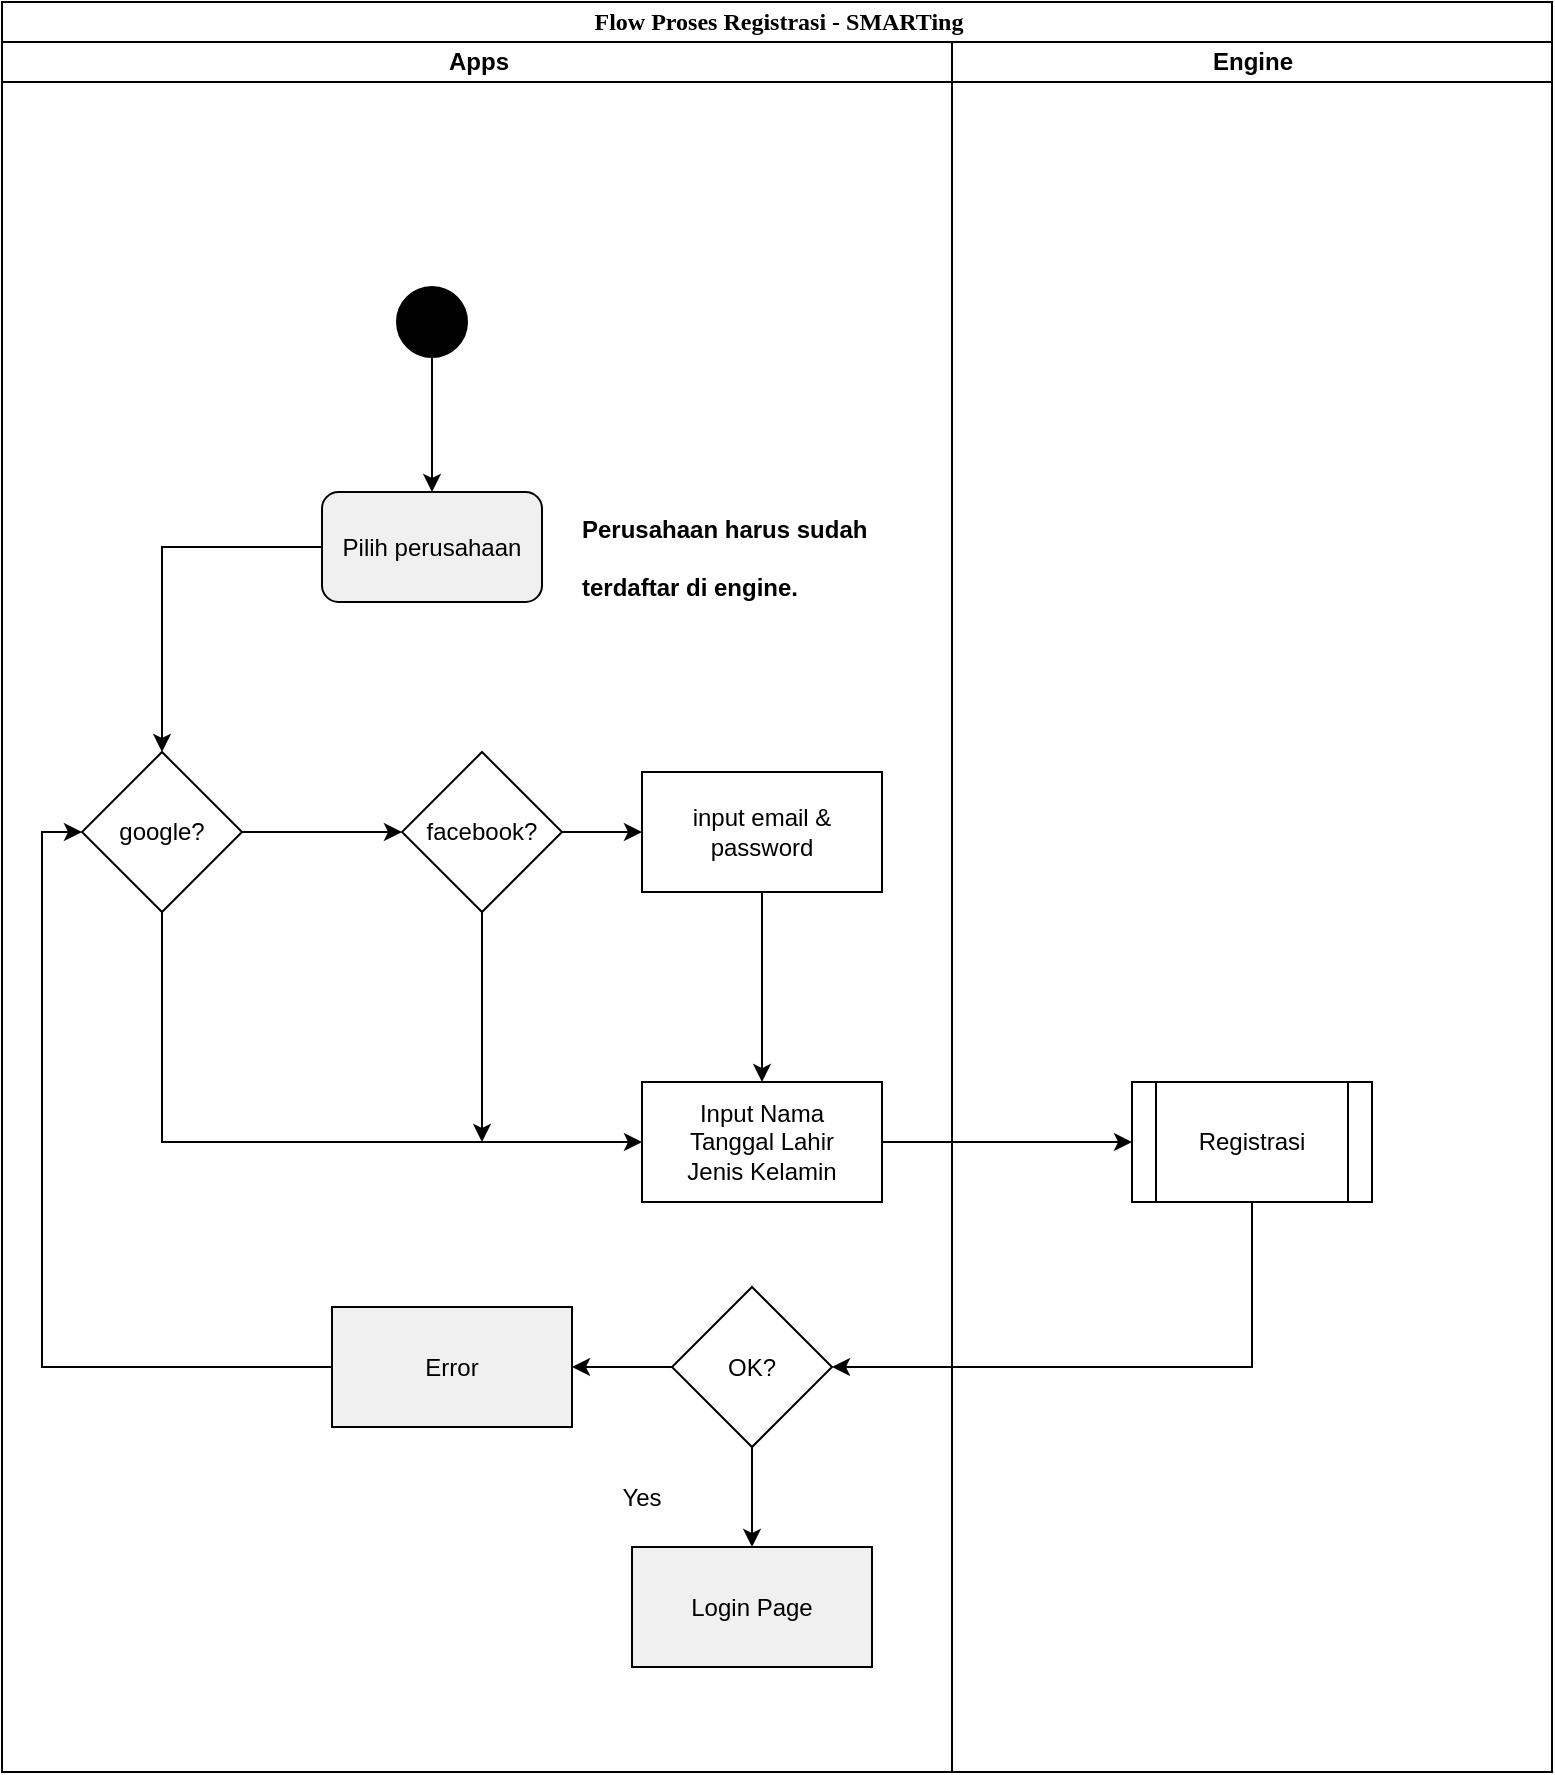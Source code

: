 <mxfile version="10.6.7" type="github"><diagram name="Registration" id="0783ab3e-0a74-02c8-0abd-f7b4e66b4bec"><mxGraphModel dx="998" dy="436" grid="1" gridSize="10" guides="1" tooltips="1" connect="1" arrows="1" fold="1" page="1" pageScale="1" pageWidth="850" pageHeight="1100" background="#ffffff" math="0" shadow="0"><root><mxCell id="0"/><mxCell id="1" parent="0"/><mxCell id="1c1d494c118603dd-1" value="Flow Proses Registrasi - SMARTing" style="swimlane;html=1;childLayout=stackLayout;startSize=20;rounded=0;shadow=0;comic=0;labelBackgroundColor=none;strokeColor=#000000;strokeWidth=1;fillColor=#ffffff;fontFamily=Verdana;fontSize=12;fontColor=#000000;align=center;" parent="1" vertex="1"><mxGeometry x="60" y="40" width="775" height="885" as="geometry"/></mxCell><mxCell id="0CFU2j4-C3ETbRMeRFRA-15" style="edgeStyle=orthogonalEdgeStyle;rounded=0;orthogonalLoop=1;jettySize=auto;html=1;entryX=1;entryY=0.5;entryDx=0;entryDy=0;exitX=0.5;exitY=1;exitDx=0;exitDy=0;" parent="1c1d494c118603dd-1" source="0CFU2j4-C3ETbRMeRFRA-9" target="0CFU2j4-C3ETbRMeRFRA-14" edge="1"><mxGeometry relative="1" as="geometry"><Array as="points"><mxPoint x="625" y="683"/></Array><mxPoint x="600" y="652.5" as="sourcePoint"/></mxGeometry></mxCell><mxCell id="1c1d494c118603dd-2" value="Apps" style="swimlane;html=1;startSize=20;" parent="1c1d494c118603dd-1" vertex="1"><mxGeometry y="20" width="475" height="865" as="geometry"><mxRectangle y="20" width="70" height="970" as="alternateBounds"/></mxGeometry></mxCell><mxCell id="0CFU2j4-C3ETbRMeRFRA-7" value="" style="edgeStyle=orthogonalEdgeStyle;rounded=0;orthogonalLoop=1;jettySize=auto;html=1;" parent="1c1d494c118603dd-2" source="0CFU2j4-C3ETbRMeRFRA-3" target="0CFU2j4-C3ETbRMeRFRA-6" edge="1"><mxGeometry relative="1" as="geometry"/></mxCell><mxCell id="0CFU2j4-C3ETbRMeRFRA-3" value="google?&lt;br&gt;" style="rhombus;whiteSpace=wrap;html=1;" parent="1c1d494c118603dd-2" vertex="1"><mxGeometry x="40" y="355" width="80" height="80" as="geometry"/></mxCell><mxCell id="0CFU2j4-C3ETbRMeRFRA-12" style="edgeStyle=orthogonalEdgeStyle;rounded=0;orthogonalLoop=1;jettySize=auto;html=1;entryX=0;entryY=0.5;entryDx=0;entryDy=0;" parent="1c1d494c118603dd-2" source="0CFU2j4-C3ETbRMeRFRA-6" target="0CFU2j4-C3ETbRMeRFRA-8" edge="1"><mxGeometry relative="1" as="geometry"/></mxCell><mxCell id="0CFU2j4-C3ETbRMeRFRA-6" value="facebook?&lt;br&gt;" style="rhombus;whiteSpace=wrap;html=1;" parent="1c1d494c118603dd-2" vertex="1"><mxGeometry x="200" y="355" width="80" height="80" as="geometry"/></mxCell><mxCell id="0CFU2j4-C3ETbRMeRFRA-11" value="" style="edgeStyle=orthogonalEdgeStyle;rounded=0;orthogonalLoop=1;jettySize=auto;html=1;exitX=0.5;exitY=1;exitDx=0;exitDy=0;entryX=0;entryY=0.5;entryDx=0;entryDy=0;" parent="1c1d494c118603dd-2" source="0CFU2j4-C3ETbRMeRFRA-3" edge="1" target="VfjZbDceX-1RI3yKAC3--1"><mxGeometry relative="1" as="geometry"><mxPoint x="240" y="515" as="sourcePoint"/><mxPoint x="240" y="545" as="targetPoint"/><Array as="points"><mxPoint x="80" y="550"/></Array></mxGeometry></mxCell><mxCell id="VfjZbDceX-1RI3yKAC3--5" style="edgeStyle=orthogonalEdgeStyle;rounded=0;orthogonalLoop=1;jettySize=auto;html=1;entryX=0.5;entryY=0;entryDx=0;entryDy=0;" edge="1" parent="1c1d494c118603dd-2" source="0CFU2j4-C3ETbRMeRFRA-8" target="VfjZbDceX-1RI3yKAC3--1"><mxGeometry relative="1" as="geometry"/></mxCell><mxCell id="0CFU2j4-C3ETbRMeRFRA-8" value="input email &amp;amp; password" style="rounded=0;whiteSpace=wrap;html=1;" parent="1c1d494c118603dd-2" vertex="1"><mxGeometry x="320" y="365" width="120" height="60" as="geometry"/></mxCell><mxCell id="0CFU2j4-C3ETbRMeRFRA-19" style="edgeStyle=orthogonalEdgeStyle;rounded=0;orthogonalLoop=1;jettySize=auto;html=1;entryX=1;entryY=0.5;entryDx=0;entryDy=0;" parent="1c1d494c118603dd-2" source="0CFU2j4-C3ETbRMeRFRA-14" target="0CFU2j4-C3ETbRMeRFRA-18" edge="1"><mxGeometry relative="1" as="geometry"/></mxCell><mxCell id="0CFU2j4-C3ETbRMeRFRA-27" style="edgeStyle=orthogonalEdgeStyle;rounded=0;orthogonalLoop=1;jettySize=auto;html=1;entryX=0.5;entryY=0;entryDx=0;entryDy=0;" parent="1c1d494c118603dd-2" source="0CFU2j4-C3ETbRMeRFRA-14" target="0CFU2j4-C3ETbRMeRFRA-26" edge="1"><mxGeometry relative="1" as="geometry"/></mxCell><mxCell id="0CFU2j4-C3ETbRMeRFRA-14" value="OK?" style="rhombus;whiteSpace=wrap;html=1;" parent="1c1d494c118603dd-2" vertex="1"><mxGeometry x="335" y="622.5" width="80" height="80" as="geometry"/></mxCell><mxCell id="0CFU2j4-C3ETbRMeRFRA-16" value="" style="ellipse;whiteSpace=wrap;html=1;aspect=fixed;fillColor=#000000;" parent="1c1d494c118603dd-2" vertex="1"><mxGeometry x="197.5" y="122.5" width="35" height="35" as="geometry"/></mxCell><mxCell id="VfjZbDceX-1RI3yKAC3--7" style="edgeStyle=orthogonalEdgeStyle;rounded=0;orthogonalLoop=1;jettySize=auto;html=1;entryX=0;entryY=0.5;entryDx=0;entryDy=0;" edge="1" parent="1c1d494c118603dd-2" source="0CFU2j4-C3ETbRMeRFRA-18" target="0CFU2j4-C3ETbRMeRFRA-3"><mxGeometry relative="1" as="geometry"/></mxCell><mxCell id="0CFU2j4-C3ETbRMeRFRA-18" value="Error" style="rounded=0;whiteSpace=wrap;html=1;fillColor=#F0F0F0;" parent="1c1d494c118603dd-2" vertex="1"><mxGeometry x="165" y="632.5" width="120" height="60" as="geometry"/></mxCell><mxCell id="0CFU2j4-C3ETbRMeRFRA-20" value="Yes" style="text;html=1;strokeColor=none;fillColor=none;align=center;verticalAlign=middle;whiteSpace=wrap;rounded=0;" parent="1c1d494c118603dd-2" vertex="1"><mxGeometry x="300" y="717.5" width="40" height="20" as="geometry"/></mxCell><mxCell id="0CFU2j4-C3ETbRMeRFRA-28" style="edgeStyle=orthogonalEdgeStyle;rounded=0;orthogonalLoop=1;jettySize=auto;html=1;entryX=0.5;entryY=0;entryDx=0;entryDy=0;" parent="1c1d494c118603dd-2" source="0CFU2j4-C3ETbRMeRFRA-21" target="0CFU2j4-C3ETbRMeRFRA-3" edge="1"><mxGeometry relative="1" as="geometry"/></mxCell><mxCell id="0CFU2j4-C3ETbRMeRFRA-21" value="Pilih perusahaan" style="rounded=1;whiteSpace=wrap;html=1;fillColor=#F0F0F0;" parent="1c1d494c118603dd-2" vertex="1"><mxGeometry x="160" y="225" width="110" height="55" as="geometry"/></mxCell><mxCell id="0CFU2j4-C3ETbRMeRFRA-25" style="edgeStyle=orthogonalEdgeStyle;rounded=0;orthogonalLoop=1;jettySize=auto;html=1;entryX=0.5;entryY=0;entryDx=0;entryDy=0;" parent="1c1d494c118603dd-2" source="0CFU2j4-C3ETbRMeRFRA-16" target="0CFU2j4-C3ETbRMeRFRA-21" edge="1"><mxGeometry relative="1" as="geometry"><mxPoint x="217.5" y="165" as="targetPoint"/></mxGeometry></mxCell><mxCell id="0CFU2j4-C3ETbRMeRFRA-26" value="Login Page" style="rounded=0;whiteSpace=wrap;html=1;fillColor=#F0F0F0;" parent="1c1d494c118603dd-2" vertex="1"><mxGeometry x="315" y="752.5" width="120" height="60" as="geometry"/></mxCell><mxCell id="0CFU2j4-C3ETbRMeRFRA-29" value="&lt;h1&gt;&lt;font style=&quot;font-size: 12px&quot;&gt;Perusahaan harus sudah terdaftar di engine.&amp;nbsp;&lt;/font&gt;&lt;/h1&gt;" style="text;html=1;strokeColor=none;fillColor=none;spacing=5;spacingTop=-20;whiteSpace=wrap;overflow=hidden;rounded=0;" parent="1c1d494c118603dd-2" vertex="1"><mxGeometry x="285" y="220" width="155" height="70" as="geometry"/></mxCell><mxCell id="VfjZbDceX-1RI3yKAC3--1" value="Input Nama&lt;br&gt;Tanggal Lahir&lt;br&gt;Jenis Kelamin&lt;br&gt;" style="rounded=0;whiteSpace=wrap;html=1;" vertex="1" parent="1c1d494c118603dd-2"><mxGeometry x="320" y="520" width="120" height="60" as="geometry"/></mxCell><mxCell id="1c1d494c118603dd-4" value="Engine" style="swimlane;html=1;startSize=20;" parent="1c1d494c118603dd-1" vertex="1"><mxGeometry x="475" y="20" width="300" height="865" as="geometry"/></mxCell><mxCell id="0CFU2j4-C3ETbRMeRFRA-9" value="Registrasi" style="shape=process;whiteSpace=wrap;html=1;backgroundOutline=1;" parent="1c1d494c118603dd-4" vertex="1"><mxGeometry x="90" y="520" width="120" height="60" as="geometry"/></mxCell><mxCell id="VfjZbDceX-1RI3yKAC3--2" style="edgeStyle=orthogonalEdgeStyle;rounded=0;orthogonalLoop=1;jettySize=auto;html=1;entryX=0;entryY=0.5;entryDx=0;entryDy=0;" edge="1" parent="1c1d494c118603dd-1" source="VfjZbDceX-1RI3yKAC3--1" target="0CFU2j4-C3ETbRMeRFRA-9"><mxGeometry relative="1" as="geometry"/></mxCell><mxCell id="VfjZbDceX-1RI3yKAC3--6" style="edgeStyle=orthogonalEdgeStyle;rounded=0;orthogonalLoop=1;jettySize=auto;html=1;" edge="1" parent="1" source="0CFU2j4-C3ETbRMeRFRA-6"><mxGeometry relative="1" as="geometry"><mxPoint x="300" y="610" as="targetPoint"/></mxGeometry></mxCell></root></mxGraphModel></diagram><diagram id="6WpdsXTnPvGuXtW6yYV3" name="Login"><mxGraphModel dx="998" dy="436" grid="1" gridSize="10" guides="1" tooltips="1" connect="1" arrows="1" fold="1" page="1" pageScale="1" pageWidth="850" pageHeight="1100" math="0" shadow="0"><root><mxCell id="4ZE6rSqHs4GeRzrq6VBN-0"/><mxCell id="4ZE6rSqHs4GeRzrq6VBN-1" parent="4ZE6rSqHs4GeRzrq6VBN-0"/><mxCell id="hX__b6_h7eozhHyxHp2e-0" value="Flow Proses Login - SMARTing" style="swimlane;html=1;childLayout=stackLayout;startSize=20;rounded=0;shadow=0;comic=0;labelBackgroundColor=none;strokeColor=#000000;strokeWidth=1;fillColor=#ffffff;fontFamily=Verdana;fontSize=12;fontColor=#000000;align=center;" vertex="1" parent="4ZE6rSqHs4GeRzrq6VBN-1"><mxGeometry x="42.5" y="40" width="775" height="885" as="geometry"/></mxCell><mxCell id="hX__b6_h7eozhHyxHp2e-1" style="edgeStyle=orthogonalEdgeStyle;rounded=0;orthogonalLoop=1;jettySize=auto;html=1;entryX=0;entryY=0.5;entryDx=0;entryDy=0;exitX=0.5;exitY=1;exitDx=0;exitDy=0;" edge="1" parent="hX__b6_h7eozhHyxHp2e-0" source="hX__b6_h7eozhHyxHp2e-7" target="hX__b6_h7eozhHyxHp2e-23"><mxGeometry relative="1" as="geometry"><mxPoint x="240" y="530" as="sourcePoint"/><Array as="points"><mxPoint x="240" y="565"/><mxPoint x="540" y="565"/></Array></mxGeometry></mxCell><mxCell id="hX__b6_h7eozhHyxHp2e-2" style="edgeStyle=orthogonalEdgeStyle;rounded=0;orthogonalLoop=1;jettySize=auto;html=1;entryX=1;entryY=0.5;entryDx=0;entryDy=0;" edge="1" parent="hX__b6_h7eozhHyxHp2e-0" source="hX__b6_h7eozhHyxHp2e-23" target="hX__b6_h7eozhHyxHp2e-12"><mxGeometry relative="1" as="geometry"><Array as="points"><mxPoint x="600" y="625"/></Array></mxGeometry></mxCell><mxCell id="hX__b6_h7eozhHyxHp2e-3" value="Apps" style="swimlane;html=1;startSize=20;" vertex="1" parent="hX__b6_h7eozhHyxHp2e-0"><mxGeometry y="20" width="475" height="865" as="geometry"><mxRectangle y="20" width="70" height="970" as="alternateBounds"/></mxGeometry></mxCell><mxCell id="hX__b6_h7eozhHyxHp2e-4" value="" style="edgeStyle=orthogonalEdgeStyle;rounded=0;orthogonalLoop=1;jettySize=auto;html=1;" edge="1" parent="hX__b6_h7eozhHyxHp2e-3" source="hX__b6_h7eozhHyxHp2e-5" target="hX__b6_h7eozhHyxHp2e-7"><mxGeometry relative="1" as="geometry"/></mxCell><mxCell id="hX__b6_h7eozhHyxHp2e-5" value="google?&lt;br&gt;" style="rhombus;whiteSpace=wrap;html=1;" vertex="1" parent="hX__b6_h7eozhHyxHp2e-3"><mxGeometry x="40" y="395" width="80" height="80" as="geometry"/></mxCell><mxCell id="hX__b6_h7eozhHyxHp2e-6" style="edgeStyle=orthogonalEdgeStyle;rounded=0;orthogonalLoop=1;jettySize=auto;html=1;entryX=0;entryY=0.5;entryDx=0;entryDy=0;" edge="1" parent="hX__b6_h7eozhHyxHp2e-3" source="hX__b6_h7eozhHyxHp2e-7" target="hX__b6_h7eozhHyxHp2e-9"><mxGeometry relative="1" as="geometry"/></mxCell><mxCell id="hX__b6_h7eozhHyxHp2e-7" value="facebook?&lt;br&gt;" style="rhombus;whiteSpace=wrap;html=1;" vertex="1" parent="hX__b6_h7eozhHyxHp2e-3"><mxGeometry x="200" y="395" width="80" height="80" as="geometry"/></mxCell><mxCell id="hX__b6_h7eozhHyxHp2e-8" value="" style="edgeStyle=orthogonalEdgeStyle;rounded=0;orthogonalLoop=1;jettySize=auto;html=1;exitX=0.5;exitY=1;exitDx=0;exitDy=0;" edge="1" parent="hX__b6_h7eozhHyxHp2e-3" source="hX__b6_h7eozhHyxHp2e-5"><mxGeometry relative="1" as="geometry"><mxPoint x="240" y="515" as="sourcePoint"/><mxPoint x="240" y="545" as="targetPoint"/><Array as="points"><mxPoint x="80" y="545"/><mxPoint x="240" y="545"/></Array></mxGeometry></mxCell><mxCell id="hX__b6_h7eozhHyxHp2e-9" value="input email &amp;amp; password" style="rounded=0;whiteSpace=wrap;html=1;" vertex="1" parent="hX__b6_h7eozhHyxHp2e-3"><mxGeometry x="315" y="405" width="120" height="60" as="geometry"/></mxCell><mxCell id="hX__b6_h7eozhHyxHp2e-10" style="edgeStyle=orthogonalEdgeStyle;rounded=0;orthogonalLoop=1;jettySize=auto;html=1;entryX=1;entryY=0.5;entryDx=0;entryDy=0;" edge="1" parent="hX__b6_h7eozhHyxHp2e-3" source="hX__b6_h7eozhHyxHp2e-12" target="hX__b6_h7eozhHyxHp2e-14"><mxGeometry relative="1" as="geometry"/></mxCell><mxCell id="hX__b6_h7eozhHyxHp2e-11" style="edgeStyle=orthogonalEdgeStyle;rounded=0;orthogonalLoop=1;jettySize=auto;html=1;entryX=0.5;entryY=0;entryDx=0;entryDy=0;" edge="1" parent="hX__b6_h7eozhHyxHp2e-3" source="hX__b6_h7eozhHyxHp2e-12" target="hX__b6_h7eozhHyxHp2e-20"><mxGeometry relative="1" as="geometry"/></mxCell><mxCell id="hX__b6_h7eozhHyxHp2e-12" value="OK?" style="rhombus;whiteSpace=wrap;html=1;" vertex="1" parent="hX__b6_h7eozhHyxHp2e-3"><mxGeometry x="335" y="565" width="80" height="80" as="geometry"/></mxCell><mxCell id="hX__b6_h7eozhHyxHp2e-13" value="" style="ellipse;whiteSpace=wrap;html=1;aspect=fixed;fillColor=#000000;" vertex="1" parent="hX__b6_h7eozhHyxHp2e-3"><mxGeometry x="197.5" y="122.5" width="35" height="35" as="geometry"/></mxCell><mxCell id="hX__b6_h7eozhHyxHp2e-14" value="Error" style="rounded=0;whiteSpace=wrap;html=1;fillColor=#F0F0F0;" vertex="1" parent="hX__b6_h7eozhHyxHp2e-3"><mxGeometry x="165" y="575" width="120" height="60" as="geometry"/></mxCell><mxCell id="hX__b6_h7eozhHyxHp2e-15" value="Yes" style="text;html=1;strokeColor=none;fillColor=none;align=center;verticalAlign=middle;whiteSpace=wrap;rounded=0;" vertex="1" parent="hX__b6_h7eozhHyxHp2e-3"><mxGeometry x="330" y="660" width="40" height="20" as="geometry"/></mxCell><mxCell id="hX__b6_h7eozhHyxHp2e-16" style="edgeStyle=orthogonalEdgeStyle;rounded=0;orthogonalLoop=1;jettySize=auto;html=1;entryX=0.5;entryY=0;entryDx=0;entryDy=0;" edge="1" parent="hX__b6_h7eozhHyxHp2e-3" source="hX__b6_h7eozhHyxHp2e-17" target="hX__b6_h7eozhHyxHp2e-5"><mxGeometry relative="1" as="geometry"/></mxCell><mxCell id="hX__b6_h7eozhHyxHp2e-17" value="Pilih perusahaan" style="rounded=1;whiteSpace=wrap;html=1;fillColor=#F0F0F0;" vertex="1" parent="hX__b6_h7eozhHyxHp2e-3"><mxGeometry x="160" y="225" width="110" height="55" as="geometry"/></mxCell><mxCell id="hX__b6_h7eozhHyxHp2e-18" style="edgeStyle=orthogonalEdgeStyle;rounded=0;orthogonalLoop=1;jettySize=auto;html=1;entryX=0.5;entryY=0;entryDx=0;entryDy=0;" edge="1" parent="hX__b6_h7eozhHyxHp2e-3" source="hX__b6_h7eozhHyxHp2e-14" target="hX__b6_h7eozhHyxHp2e-5"><mxGeometry relative="1" as="geometry"><mxPoint x="10" y="450" as="targetPoint"/><Array as="points"><mxPoint x="20" y="605"/><mxPoint x="20" y="375"/><mxPoint x="80" y="375"/></Array></mxGeometry></mxCell><mxCell id="hX__b6_h7eozhHyxHp2e-19" style="edgeStyle=orthogonalEdgeStyle;rounded=0;orthogonalLoop=1;jettySize=auto;html=1;entryX=0.5;entryY=0;entryDx=0;entryDy=0;" edge="1" parent="hX__b6_h7eozhHyxHp2e-3" source="hX__b6_h7eozhHyxHp2e-13" target="hX__b6_h7eozhHyxHp2e-17"><mxGeometry relative="1" as="geometry"><mxPoint x="217.5" y="165" as="targetPoint"/></mxGeometry></mxCell><mxCell id="hX__b6_h7eozhHyxHp2e-20" value="Home Page" style="rounded=0;whiteSpace=wrap;html=1;fillColor=#F0F0F0;" vertex="1" parent="hX__b6_h7eozhHyxHp2e-3"><mxGeometry x="315" y="695" width="120" height="60" as="geometry"/></mxCell><mxCell id="hX__b6_h7eozhHyxHp2e-21" value="&lt;h1&gt;&lt;font style=&quot;font-size: 12px&quot;&gt;Perusahaan harus sudah terdaftar di engine.&amp;nbsp;&lt;/font&gt;&lt;/h1&gt;" style="text;html=1;strokeColor=none;fillColor=none;spacing=5;spacingTop=-20;whiteSpace=wrap;overflow=hidden;rounded=0;" vertex="1" parent="hX__b6_h7eozhHyxHp2e-3"><mxGeometry x="285" y="220" width="155" height="70" as="geometry"/></mxCell><mxCell id="hX__b6_h7eozhHyxHp2e-22" value="Engine" style="swimlane;html=1;startSize=20;" vertex="1" parent="hX__b6_h7eozhHyxHp2e-0"><mxGeometry x="475" y="20" width="300" height="865" as="geometry"/></mxCell><mxCell id="hX__b6_h7eozhHyxHp2e-23" value="Login" style="shape=process;whiteSpace=wrap;html=1;backgroundOutline=1;" vertex="1" parent="hX__b6_h7eozhHyxHp2e-22"><mxGeometry x="90" y="515" width="120" height="60" as="geometry"/></mxCell></root></mxGraphModel></diagram></mxfile>